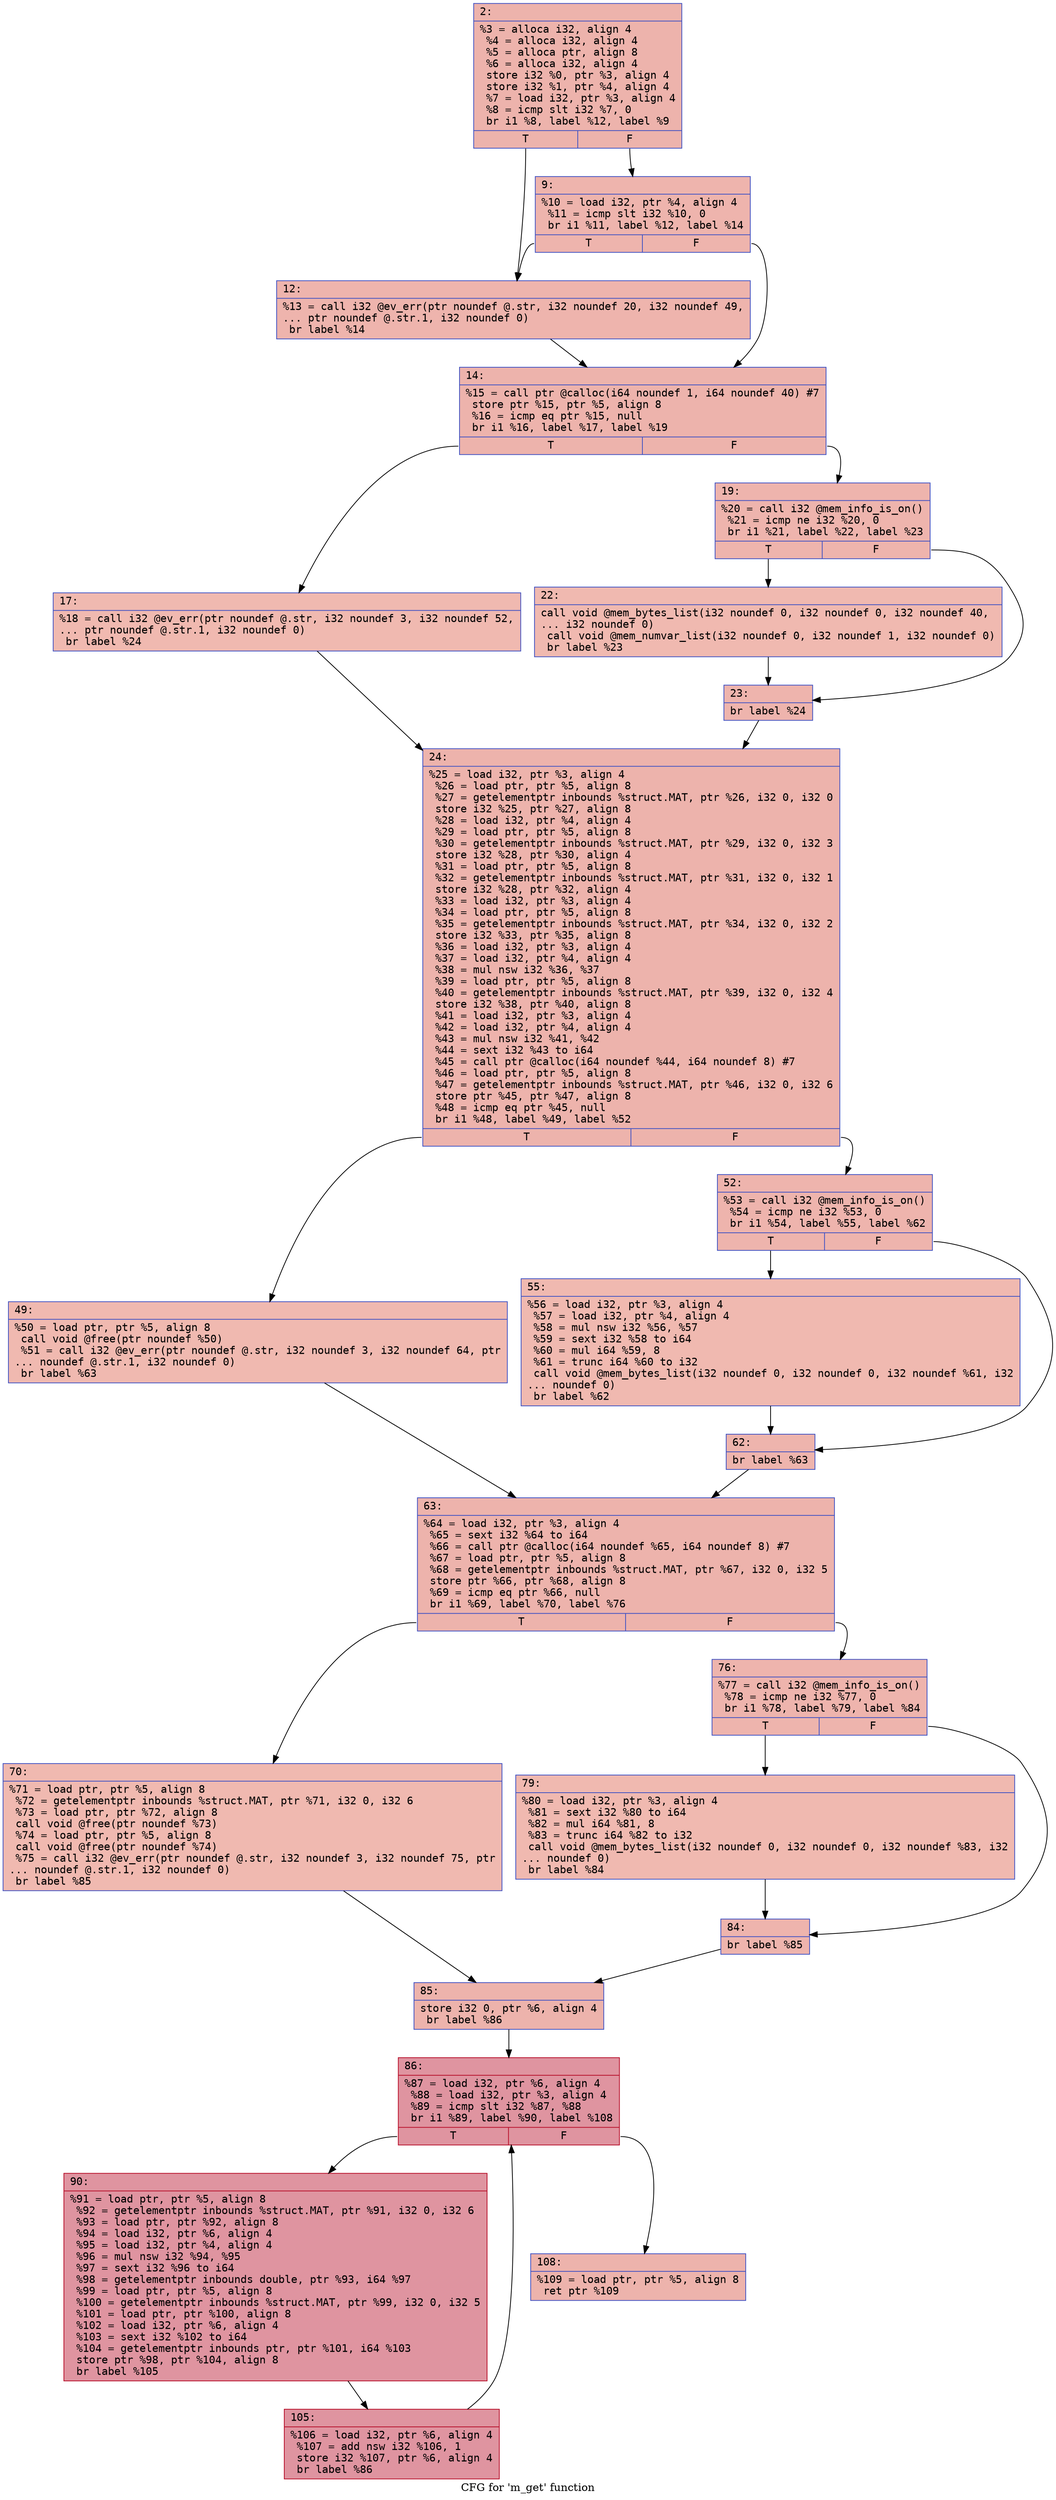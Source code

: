 digraph "CFG for 'm_get' function" {
	label="CFG for 'm_get' function";

	Node0x600003096170 [shape=record,color="#3d50c3ff", style=filled, fillcolor="#d6524470" fontname="Courier",label="{2:\l|  %3 = alloca i32, align 4\l  %4 = alloca i32, align 4\l  %5 = alloca ptr, align 8\l  %6 = alloca i32, align 4\l  store i32 %0, ptr %3, align 4\l  store i32 %1, ptr %4, align 4\l  %7 = load i32, ptr %3, align 4\l  %8 = icmp slt i32 %7, 0\l  br i1 %8, label %12, label %9\l|{<s0>T|<s1>F}}"];
	Node0x600003096170:s0 -> Node0x600003096210[tooltip="2 -> 12\nProbability 37.50%" ];
	Node0x600003096170:s1 -> Node0x6000030961c0[tooltip="2 -> 9\nProbability 62.50%" ];
	Node0x6000030961c0 [shape=record,color="#3d50c3ff", style=filled, fillcolor="#d8564670" fontname="Courier",label="{9:\l|  %10 = load i32, ptr %4, align 4\l  %11 = icmp slt i32 %10, 0\l  br i1 %11, label %12, label %14\l|{<s0>T|<s1>F}}"];
	Node0x6000030961c0:s0 -> Node0x600003096210[tooltip="9 -> 12\nProbability 37.50%" ];
	Node0x6000030961c0:s1 -> Node0x600003096260[tooltip="9 -> 14\nProbability 62.50%" ];
	Node0x600003096210 [shape=record,color="#3d50c3ff", style=filled, fillcolor="#d8564670" fontname="Courier",label="{12:\l|  %13 = call i32 @ev_err(ptr noundef @.str, i32 noundef 20, i32 noundef 49,\l... ptr noundef @.str.1, i32 noundef 0)\l  br label %14\l}"];
	Node0x600003096210 -> Node0x600003096260[tooltip="12 -> 14\nProbability 100.00%" ];
	Node0x600003096260 [shape=record,color="#3d50c3ff", style=filled, fillcolor="#d6524470" fontname="Courier",label="{14:\l|  %15 = call ptr @calloc(i64 noundef 1, i64 noundef 40) #7\l  store ptr %15, ptr %5, align 8\l  %16 = icmp eq ptr %15, null\l  br i1 %16, label %17, label %19\l|{<s0>T|<s1>F}}"];
	Node0x600003096260:s0 -> Node0x6000030962b0[tooltip="14 -> 17\nProbability 37.50%" ];
	Node0x600003096260:s1 -> Node0x600003096300[tooltip="14 -> 19\nProbability 62.50%" ];
	Node0x6000030962b0 [shape=record,color="#3d50c3ff", style=filled, fillcolor="#de614d70" fontname="Courier",label="{17:\l|  %18 = call i32 @ev_err(ptr noundef @.str, i32 noundef 3, i32 noundef 52,\l... ptr noundef @.str.1, i32 noundef 0)\l  br label %24\l}"];
	Node0x6000030962b0 -> Node0x6000030963f0[tooltip="17 -> 24\nProbability 100.00%" ];
	Node0x600003096300 [shape=record,color="#3d50c3ff", style=filled, fillcolor="#d8564670" fontname="Courier",label="{19:\l|  %20 = call i32 @mem_info_is_on()\l  %21 = icmp ne i32 %20, 0\l  br i1 %21, label %22, label %23\l|{<s0>T|<s1>F}}"];
	Node0x600003096300:s0 -> Node0x600003096350[tooltip="19 -> 22\nProbability 62.50%" ];
	Node0x600003096300:s1 -> Node0x6000030963a0[tooltip="19 -> 23\nProbability 37.50%" ];
	Node0x600003096350 [shape=record,color="#3d50c3ff", style=filled, fillcolor="#de614d70" fontname="Courier",label="{22:\l|  call void @mem_bytes_list(i32 noundef 0, i32 noundef 0, i32 noundef 40,\l... i32 noundef 0)\l  call void @mem_numvar_list(i32 noundef 0, i32 noundef 1, i32 noundef 0)\l  br label %23\l}"];
	Node0x600003096350 -> Node0x6000030963a0[tooltip="22 -> 23\nProbability 100.00%" ];
	Node0x6000030963a0 [shape=record,color="#3d50c3ff", style=filled, fillcolor="#d8564670" fontname="Courier",label="{23:\l|  br label %24\l}"];
	Node0x6000030963a0 -> Node0x6000030963f0[tooltip="23 -> 24\nProbability 100.00%" ];
	Node0x6000030963f0 [shape=record,color="#3d50c3ff", style=filled, fillcolor="#d6524470" fontname="Courier",label="{24:\l|  %25 = load i32, ptr %3, align 4\l  %26 = load ptr, ptr %5, align 8\l  %27 = getelementptr inbounds %struct.MAT, ptr %26, i32 0, i32 0\l  store i32 %25, ptr %27, align 8\l  %28 = load i32, ptr %4, align 4\l  %29 = load ptr, ptr %5, align 8\l  %30 = getelementptr inbounds %struct.MAT, ptr %29, i32 0, i32 3\l  store i32 %28, ptr %30, align 4\l  %31 = load ptr, ptr %5, align 8\l  %32 = getelementptr inbounds %struct.MAT, ptr %31, i32 0, i32 1\l  store i32 %28, ptr %32, align 4\l  %33 = load i32, ptr %3, align 4\l  %34 = load ptr, ptr %5, align 8\l  %35 = getelementptr inbounds %struct.MAT, ptr %34, i32 0, i32 2\l  store i32 %33, ptr %35, align 8\l  %36 = load i32, ptr %3, align 4\l  %37 = load i32, ptr %4, align 4\l  %38 = mul nsw i32 %36, %37\l  %39 = load ptr, ptr %5, align 8\l  %40 = getelementptr inbounds %struct.MAT, ptr %39, i32 0, i32 4\l  store i32 %38, ptr %40, align 8\l  %41 = load i32, ptr %3, align 4\l  %42 = load i32, ptr %4, align 4\l  %43 = mul nsw i32 %41, %42\l  %44 = sext i32 %43 to i64\l  %45 = call ptr @calloc(i64 noundef %44, i64 noundef 8) #7\l  %46 = load ptr, ptr %5, align 8\l  %47 = getelementptr inbounds %struct.MAT, ptr %46, i32 0, i32 6\l  store ptr %45, ptr %47, align 8\l  %48 = icmp eq ptr %45, null\l  br i1 %48, label %49, label %52\l|{<s0>T|<s1>F}}"];
	Node0x6000030963f0:s0 -> Node0x600003096440[tooltip="24 -> 49\nProbability 37.50%" ];
	Node0x6000030963f0:s1 -> Node0x600003096490[tooltip="24 -> 52\nProbability 62.50%" ];
	Node0x600003096440 [shape=record,color="#3d50c3ff", style=filled, fillcolor="#de614d70" fontname="Courier",label="{49:\l|  %50 = load ptr, ptr %5, align 8\l  call void @free(ptr noundef %50)\l  %51 = call i32 @ev_err(ptr noundef @.str, i32 noundef 3, i32 noundef 64, ptr\l... noundef @.str.1, i32 noundef 0)\l  br label %63\l}"];
	Node0x600003096440 -> Node0x600003096580[tooltip="49 -> 63\nProbability 100.00%" ];
	Node0x600003096490 [shape=record,color="#3d50c3ff", style=filled, fillcolor="#d8564670" fontname="Courier",label="{52:\l|  %53 = call i32 @mem_info_is_on()\l  %54 = icmp ne i32 %53, 0\l  br i1 %54, label %55, label %62\l|{<s0>T|<s1>F}}"];
	Node0x600003096490:s0 -> Node0x6000030964e0[tooltip="52 -> 55\nProbability 62.50%" ];
	Node0x600003096490:s1 -> Node0x600003096530[tooltip="52 -> 62\nProbability 37.50%" ];
	Node0x6000030964e0 [shape=record,color="#3d50c3ff", style=filled, fillcolor="#de614d70" fontname="Courier",label="{55:\l|  %56 = load i32, ptr %3, align 4\l  %57 = load i32, ptr %4, align 4\l  %58 = mul nsw i32 %56, %57\l  %59 = sext i32 %58 to i64\l  %60 = mul i64 %59, 8\l  %61 = trunc i64 %60 to i32\l  call void @mem_bytes_list(i32 noundef 0, i32 noundef 0, i32 noundef %61, i32\l... noundef 0)\l  br label %62\l}"];
	Node0x6000030964e0 -> Node0x600003096530[tooltip="55 -> 62\nProbability 100.00%" ];
	Node0x600003096530 [shape=record,color="#3d50c3ff", style=filled, fillcolor="#d8564670" fontname="Courier",label="{62:\l|  br label %63\l}"];
	Node0x600003096530 -> Node0x600003096580[tooltip="62 -> 63\nProbability 100.00%" ];
	Node0x600003096580 [shape=record,color="#3d50c3ff", style=filled, fillcolor="#d6524470" fontname="Courier",label="{63:\l|  %64 = load i32, ptr %3, align 4\l  %65 = sext i32 %64 to i64\l  %66 = call ptr @calloc(i64 noundef %65, i64 noundef 8) #7\l  %67 = load ptr, ptr %5, align 8\l  %68 = getelementptr inbounds %struct.MAT, ptr %67, i32 0, i32 5\l  store ptr %66, ptr %68, align 8\l  %69 = icmp eq ptr %66, null\l  br i1 %69, label %70, label %76\l|{<s0>T|<s1>F}}"];
	Node0x600003096580:s0 -> Node0x6000030965d0[tooltip="63 -> 70\nProbability 37.50%" ];
	Node0x600003096580:s1 -> Node0x600003096620[tooltip="63 -> 76\nProbability 62.50%" ];
	Node0x6000030965d0 [shape=record,color="#3d50c3ff", style=filled, fillcolor="#de614d70" fontname="Courier",label="{70:\l|  %71 = load ptr, ptr %5, align 8\l  %72 = getelementptr inbounds %struct.MAT, ptr %71, i32 0, i32 6\l  %73 = load ptr, ptr %72, align 8\l  call void @free(ptr noundef %73)\l  %74 = load ptr, ptr %5, align 8\l  call void @free(ptr noundef %74)\l  %75 = call i32 @ev_err(ptr noundef @.str, i32 noundef 3, i32 noundef 75, ptr\l... noundef @.str.1, i32 noundef 0)\l  br label %85\l}"];
	Node0x6000030965d0 -> Node0x600003096710[tooltip="70 -> 85\nProbability 100.00%" ];
	Node0x600003096620 [shape=record,color="#3d50c3ff", style=filled, fillcolor="#d8564670" fontname="Courier",label="{76:\l|  %77 = call i32 @mem_info_is_on()\l  %78 = icmp ne i32 %77, 0\l  br i1 %78, label %79, label %84\l|{<s0>T|<s1>F}}"];
	Node0x600003096620:s0 -> Node0x600003096670[tooltip="76 -> 79\nProbability 62.50%" ];
	Node0x600003096620:s1 -> Node0x6000030966c0[tooltip="76 -> 84\nProbability 37.50%" ];
	Node0x600003096670 [shape=record,color="#3d50c3ff", style=filled, fillcolor="#de614d70" fontname="Courier",label="{79:\l|  %80 = load i32, ptr %3, align 4\l  %81 = sext i32 %80 to i64\l  %82 = mul i64 %81, 8\l  %83 = trunc i64 %82 to i32\l  call void @mem_bytes_list(i32 noundef 0, i32 noundef 0, i32 noundef %83, i32\l... noundef 0)\l  br label %84\l}"];
	Node0x600003096670 -> Node0x6000030966c0[tooltip="79 -> 84\nProbability 100.00%" ];
	Node0x6000030966c0 [shape=record,color="#3d50c3ff", style=filled, fillcolor="#d8564670" fontname="Courier",label="{84:\l|  br label %85\l}"];
	Node0x6000030966c0 -> Node0x600003096710[tooltip="84 -> 85\nProbability 100.00%" ];
	Node0x600003096710 [shape=record,color="#3d50c3ff", style=filled, fillcolor="#d6524470" fontname="Courier",label="{85:\l|  store i32 0, ptr %6, align 4\l  br label %86\l}"];
	Node0x600003096710 -> Node0x600003096760[tooltip="85 -> 86\nProbability 100.00%" ];
	Node0x600003096760 [shape=record,color="#b70d28ff", style=filled, fillcolor="#b70d2870" fontname="Courier",label="{86:\l|  %87 = load i32, ptr %6, align 4\l  %88 = load i32, ptr %3, align 4\l  %89 = icmp slt i32 %87, %88\l  br i1 %89, label %90, label %108\l|{<s0>T|<s1>F}}"];
	Node0x600003096760:s0 -> Node0x6000030967b0[tooltip="86 -> 90\nProbability 96.88%" ];
	Node0x600003096760:s1 -> Node0x600003096850[tooltip="86 -> 108\nProbability 3.12%" ];
	Node0x6000030967b0 [shape=record,color="#b70d28ff", style=filled, fillcolor="#b70d2870" fontname="Courier",label="{90:\l|  %91 = load ptr, ptr %5, align 8\l  %92 = getelementptr inbounds %struct.MAT, ptr %91, i32 0, i32 6\l  %93 = load ptr, ptr %92, align 8\l  %94 = load i32, ptr %6, align 4\l  %95 = load i32, ptr %4, align 4\l  %96 = mul nsw i32 %94, %95\l  %97 = sext i32 %96 to i64\l  %98 = getelementptr inbounds double, ptr %93, i64 %97\l  %99 = load ptr, ptr %5, align 8\l  %100 = getelementptr inbounds %struct.MAT, ptr %99, i32 0, i32 5\l  %101 = load ptr, ptr %100, align 8\l  %102 = load i32, ptr %6, align 4\l  %103 = sext i32 %102 to i64\l  %104 = getelementptr inbounds ptr, ptr %101, i64 %103\l  store ptr %98, ptr %104, align 8\l  br label %105\l}"];
	Node0x6000030967b0 -> Node0x600003096800[tooltip="90 -> 105\nProbability 100.00%" ];
	Node0x600003096800 [shape=record,color="#b70d28ff", style=filled, fillcolor="#b70d2870" fontname="Courier",label="{105:\l|  %106 = load i32, ptr %6, align 4\l  %107 = add nsw i32 %106, 1\l  store i32 %107, ptr %6, align 4\l  br label %86\l}"];
	Node0x600003096800 -> Node0x600003096760[tooltip="105 -> 86\nProbability 100.00%" ];
	Node0x600003096850 [shape=record,color="#3d50c3ff", style=filled, fillcolor="#d6524470" fontname="Courier",label="{108:\l|  %109 = load ptr, ptr %5, align 8\l  ret ptr %109\l}"];
}
